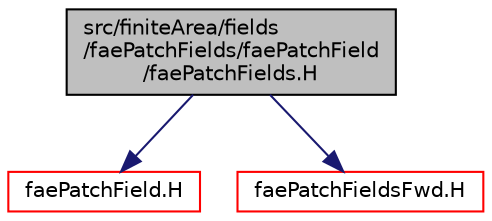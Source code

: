 digraph "src/finiteArea/fields/faePatchFields/faePatchField/faePatchFields.H"
{
  bgcolor="transparent";
  edge [fontname="Helvetica",fontsize="10",labelfontname="Helvetica",labelfontsize="10"];
  node [fontname="Helvetica",fontsize="10",shape=record];
  Node1 [label="src/finiteArea/fields\l/faePatchFields/faePatchField\l/faePatchFields.H",height=0.2,width=0.4,color="black", fillcolor="grey75", style="filled" fontcolor="black"];
  Node1 -> Node2 [color="midnightblue",fontsize="10",style="solid",fontname="Helvetica"];
  Node2 [label="faePatchField.H",height=0.2,width=0.4,color="red",URL="$faePatchField_8H.html"];
  Node1 -> Node3 [color="midnightblue",fontsize="10",style="solid",fontname="Helvetica"];
  Node3 [label="faePatchFieldsFwd.H",height=0.2,width=0.4,color="red",URL="$faePatchFieldsFwd_8H.html"];
}
